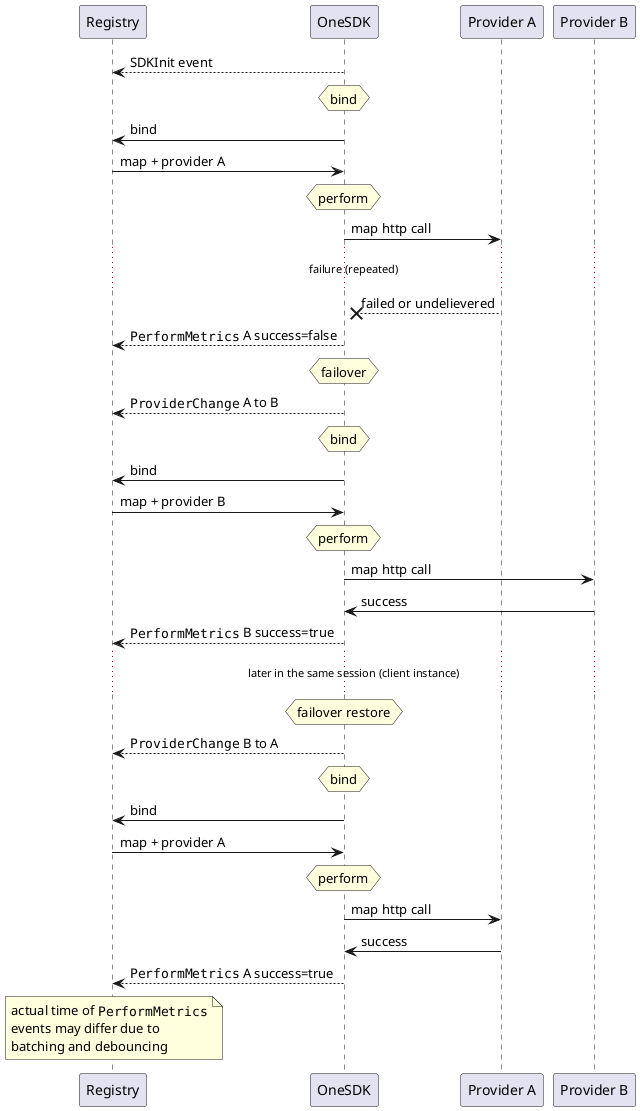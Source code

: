 @startuml

participant "Registry" as reg
participant "OneSDK" as sdk
participant "Provider A" as A
participant "Provider B" as B

sdk --> reg : SDKInit event

hnote over sdk
	bind
end note

sdk -> reg : bind
sdk <- reg : map + provider A

hnote over sdk
	perform
end note

sdk -> A : map http call
... failure (repeated) ...
sdk x<-- A : failed or undelievered

sdk --> reg : ""PerformMetrics"" A success=false

hnote over sdk
	failover
end note

sdk --> reg : ""ProviderChange"" A to B

hnote over sdk
	bind
end note

sdk -> reg : bind
sdk <- reg : map + provider B

hnote over sdk
	perform
end note

sdk -> B : map http call
sdk <- B : success

sdk --> reg : ""PerformMetrics"" B success=true

... later in the same session (client instance) ...

hnote over sdk
	failover restore
end note

sdk --> reg : ""ProviderChange"" B to A

hnote over sdk
	bind
end note

sdk -> reg : bind
sdk <- reg : map + provider A

hnote over sdk
	perform
end note

sdk -> A : map http call
sdk <- A : success

sdk --> reg : ""PerformMetrics"" A success=true

note over reg
	actual time of ""PerformMetrics""
	events may differ due to
	batching and debouncing 
end note

@enduml